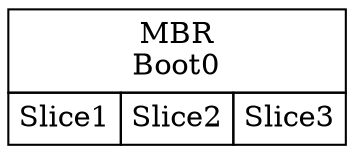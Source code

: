 digraph disklayout {
	abc [shape=none, margin=0, label=<
	<TABLE BORDER="0" CELLBORDER="1" CELLSPACING="0" CELLPADDING="4">
		<TR>
			<TD COLSPAN="6">MBR<BR/>Boot0</TD>
		</TR>
		<TR>
			<TD ROWSPAN="2">Slice1</TD>
			<TD ROWSPAN="2">Slice2</TD>
			<TD ROWSPAN="2">Slice3</TD>
		</TR>
	</TABLE>>];
}
